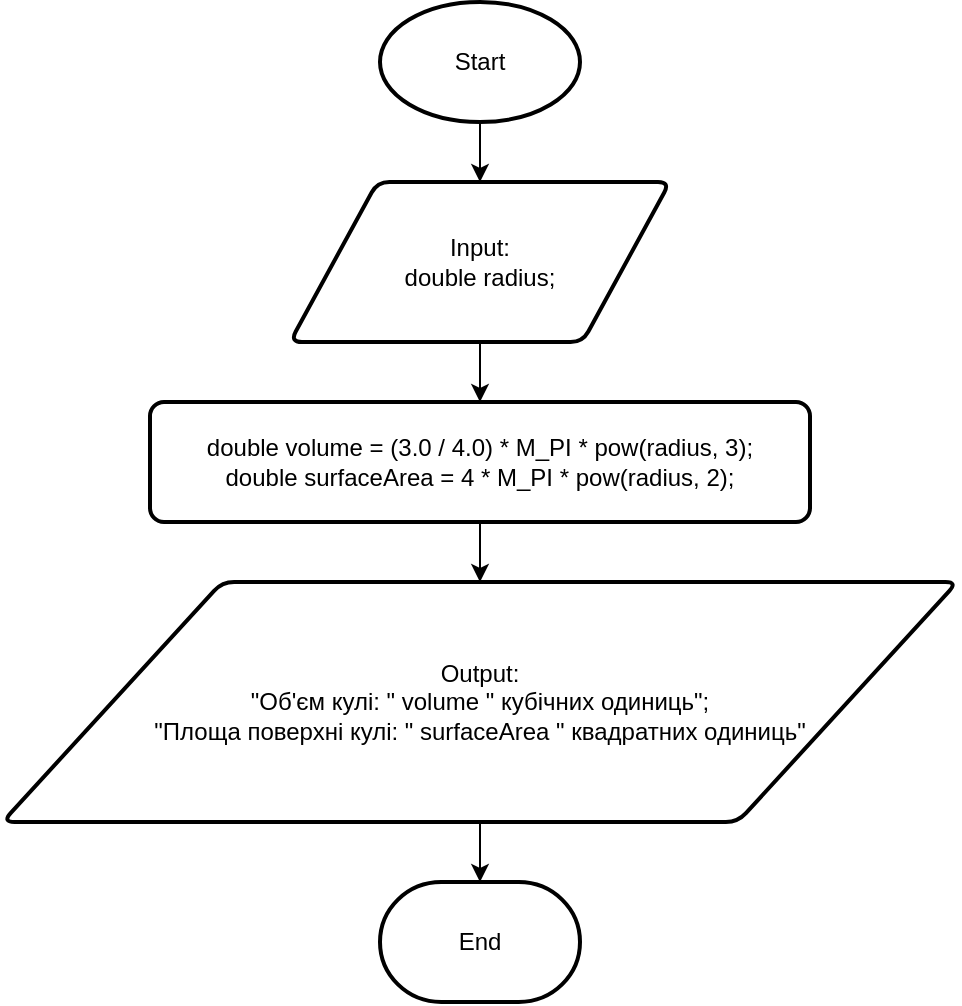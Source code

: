 <mxfile version="22.1.2" type="device">
  <diagram id="C5RBs43oDa-KdzZeNtuy" name="Page-1">
    <mxGraphModel dx="1927" dy="942" grid="1" gridSize="10" guides="1" tooltips="1" connect="1" arrows="1" fold="1" page="1" pageScale="1" pageWidth="827" pageHeight="1169" math="0" shadow="0">
      <root>
        <mxCell id="WIyWlLk6GJQsqaUBKTNV-0" />
        <mxCell id="WIyWlLk6GJQsqaUBKTNV-1" parent="WIyWlLk6GJQsqaUBKTNV-0" />
        <mxCell id="JH60CekcMsmpfP16ASKF-9" style="edgeStyle=orthogonalEdgeStyle;rounded=0;orthogonalLoop=1;jettySize=auto;html=1;exitX=0.5;exitY=1;exitDx=0;exitDy=0;exitPerimeter=0;entryX=0.5;entryY=0;entryDx=0;entryDy=0;" edge="1" parent="WIyWlLk6GJQsqaUBKTNV-1" source="JH60CekcMsmpfP16ASKF-10" target="JH60CekcMsmpfP16ASKF-12">
          <mxGeometry relative="1" as="geometry" />
        </mxCell>
        <mxCell id="JH60CekcMsmpfP16ASKF-10" value="Start" style="strokeWidth=2;html=1;shape=mxgraph.flowchart.start_1;whiteSpace=wrap;" vertex="1" parent="WIyWlLk6GJQsqaUBKTNV-1">
          <mxGeometry x="120" y="30" width="100" height="60" as="geometry" />
        </mxCell>
        <mxCell id="JH60CekcMsmpfP16ASKF-11" style="edgeStyle=orthogonalEdgeStyle;rounded=0;orthogonalLoop=1;jettySize=auto;html=1;exitX=0.5;exitY=1;exitDx=0;exitDy=0;entryX=0.5;entryY=0;entryDx=0;entryDy=0;" edge="1" parent="WIyWlLk6GJQsqaUBKTNV-1" source="JH60CekcMsmpfP16ASKF-12" target="JH60CekcMsmpfP16ASKF-14">
          <mxGeometry relative="1" as="geometry" />
        </mxCell>
        <mxCell id="JH60CekcMsmpfP16ASKF-12" value="Input:&lt;br&gt;&lt;div&gt;double radius;&lt;br&gt;&lt;/div&gt;" style="rounded=1;whiteSpace=wrap;html=1;absoluteArcSize=1;arcSize=12;strokeWidth=2;shape=parallelogram;perimeter=parallelogramPerimeter;size=0.23;" vertex="1" parent="WIyWlLk6GJQsqaUBKTNV-1">
          <mxGeometry x="75" y="120" width="190" height="80" as="geometry" />
        </mxCell>
        <mxCell id="JH60CekcMsmpfP16ASKF-13" style="edgeStyle=orthogonalEdgeStyle;rounded=0;orthogonalLoop=1;jettySize=auto;html=1;exitX=0.5;exitY=1;exitDx=0;exitDy=0;entryX=0.5;entryY=0;entryDx=0;entryDy=0;" edge="1" parent="WIyWlLk6GJQsqaUBKTNV-1" source="JH60CekcMsmpfP16ASKF-14" target="JH60CekcMsmpfP16ASKF-16">
          <mxGeometry relative="1" as="geometry" />
        </mxCell>
        <mxCell id="JH60CekcMsmpfP16ASKF-14" value="&lt;div&gt;double volume = (3.0 / 4.0) * M_PI * pow(radius, 3);&lt;/div&gt;&lt;div&gt;double surfaceArea = 4 * M_PI * pow(radius, 2);&lt;/div&gt;" style="verticalLabelPosition=middle;verticalAlign=middle;html=1;shape=label;whiteSpace=wrap;rounded=1;size=0.14;arcSize=14;labelPosition=center;align=center;absoluteArcSize=1;strokeWidth=2;" vertex="1" parent="WIyWlLk6GJQsqaUBKTNV-1">
          <mxGeometry x="5" y="230" width="330" height="60" as="geometry" />
        </mxCell>
        <mxCell id="JH60CekcMsmpfP16ASKF-15" value="End" style="strokeWidth=2;html=1;shape=mxgraph.flowchart.terminator;whiteSpace=wrap;" vertex="1" parent="WIyWlLk6GJQsqaUBKTNV-1">
          <mxGeometry x="120" y="470" width="100" height="60" as="geometry" />
        </mxCell>
        <mxCell id="JH60CekcMsmpfP16ASKF-16" value="Output:&lt;br&gt;&lt;div&gt;&lt;div&gt;&quot;Об&#39;єм кулі: &quot; volume &quot; кубічних одиниць&quot;;&lt;/div&gt;&lt;div&gt;&quot;Площа поверхні кулі: &quot; surfaceArea &quot; квадратних одиниць&quot;&lt;/div&gt;&lt;/div&gt;" style="rounded=1;whiteSpace=wrap;html=1;absoluteArcSize=1;arcSize=12;strokeWidth=2;shape=parallelogram;perimeter=parallelogramPerimeter;size=0.23;" vertex="1" parent="WIyWlLk6GJQsqaUBKTNV-1">
          <mxGeometry x="-68.75" y="320" width="477.5" height="120" as="geometry" />
        </mxCell>
        <mxCell id="JH60CekcMsmpfP16ASKF-17" style="edgeStyle=orthogonalEdgeStyle;rounded=0;orthogonalLoop=1;jettySize=auto;html=1;exitX=0.5;exitY=1;exitDx=0;exitDy=0;entryX=0.5;entryY=0;entryDx=0;entryDy=0;entryPerimeter=0;" edge="1" parent="WIyWlLk6GJQsqaUBKTNV-1" source="JH60CekcMsmpfP16ASKF-16" target="JH60CekcMsmpfP16ASKF-15">
          <mxGeometry relative="1" as="geometry" />
        </mxCell>
      </root>
    </mxGraphModel>
  </diagram>
</mxfile>
